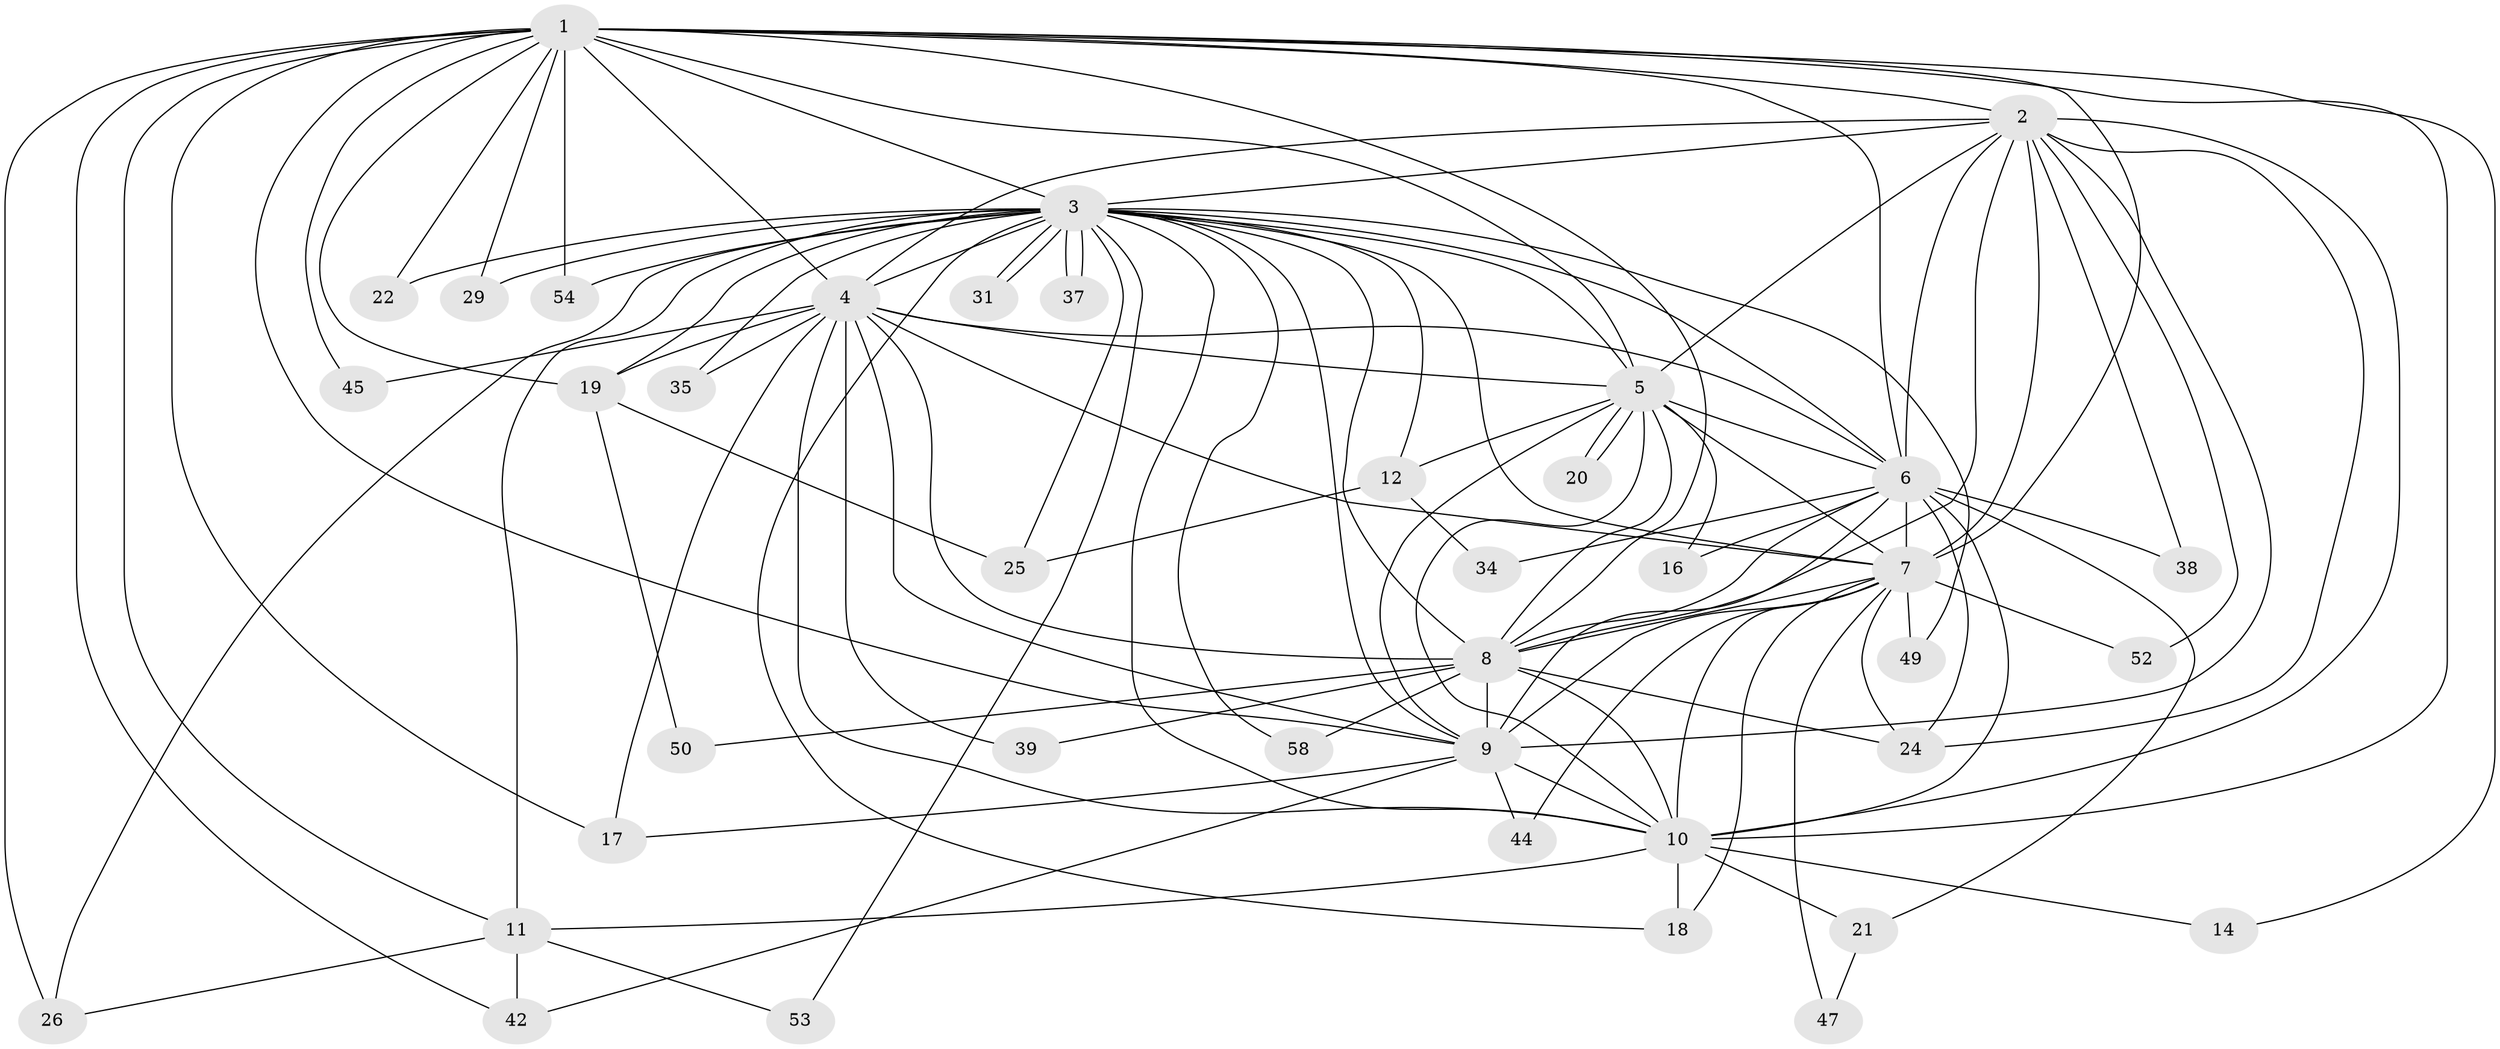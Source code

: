 // Generated by graph-tools (version 1.1) at 2025/23/03/03/25 07:23:41]
// undirected, 40 vertices, 114 edges
graph export_dot {
graph [start="1"]
  node [color=gray90,style=filled];
  1 [super="+23"];
  2 [super="+30"];
  3 [super="+13"];
  4 [super="+15"];
  5 [super="+51"];
  6 [super="+27"];
  7 [super="+36"];
  8 [super="+55"];
  9 [super="+32"];
  10 [super="+28"];
  11 [super="+57"];
  12 [super="+41"];
  14;
  16;
  17 [super="+48"];
  18 [super="+43"];
  19 [super="+40"];
  20;
  21;
  22;
  24 [super="+46"];
  25;
  26 [super="+33"];
  29;
  31;
  34;
  35;
  37;
  38;
  39;
  42;
  44;
  45;
  47;
  49;
  50;
  52;
  53;
  54 [super="+56"];
  58;
  1 -- 2;
  1 -- 3;
  1 -- 4;
  1 -- 5;
  1 -- 6;
  1 -- 7;
  1 -- 8;
  1 -- 9;
  1 -- 10 [weight=2];
  1 -- 11;
  1 -- 14;
  1 -- 17;
  1 -- 22;
  1 -- 26;
  1 -- 29;
  1 -- 42;
  1 -- 45;
  1 -- 54 [weight=2];
  1 -- 19;
  2 -- 3;
  2 -- 4;
  2 -- 5 [weight=2];
  2 -- 6;
  2 -- 7 [weight=2];
  2 -- 8;
  2 -- 9;
  2 -- 10;
  2 -- 24;
  2 -- 38;
  2 -- 52;
  3 -- 4;
  3 -- 5 [weight=2];
  3 -- 6;
  3 -- 7;
  3 -- 8;
  3 -- 9;
  3 -- 10;
  3 -- 11;
  3 -- 12;
  3 -- 18;
  3 -- 19;
  3 -- 25;
  3 -- 29;
  3 -- 31;
  3 -- 31;
  3 -- 35;
  3 -- 37;
  3 -- 37;
  3 -- 49;
  3 -- 53;
  3 -- 58;
  3 -- 54;
  3 -- 22;
  3 -- 26;
  4 -- 5;
  4 -- 6;
  4 -- 7;
  4 -- 8;
  4 -- 9;
  4 -- 10 [weight=2];
  4 -- 19;
  4 -- 35;
  4 -- 39;
  4 -- 45;
  4 -- 17;
  5 -- 6;
  5 -- 7 [weight=2];
  5 -- 8;
  5 -- 9;
  5 -- 10;
  5 -- 12;
  5 -- 16;
  5 -- 20;
  5 -- 20;
  6 -- 7;
  6 -- 8;
  6 -- 9;
  6 -- 10 [weight=2];
  6 -- 16;
  6 -- 21;
  6 -- 34;
  6 -- 38;
  6 -- 24;
  7 -- 8;
  7 -- 9;
  7 -- 10;
  7 -- 24;
  7 -- 44;
  7 -- 47;
  7 -- 49;
  7 -- 52;
  7 -- 18;
  8 -- 9 [weight=2];
  8 -- 10;
  8 -- 39;
  8 -- 50;
  8 -- 58;
  8 -- 24;
  9 -- 10;
  9 -- 42;
  9 -- 44;
  9 -- 17;
  10 -- 14;
  10 -- 18;
  10 -- 21;
  10 -- 11;
  11 -- 53;
  11 -- 42;
  11 -- 26;
  12 -- 34;
  12 -- 25;
  19 -- 25;
  19 -- 50;
  21 -- 47;
}
